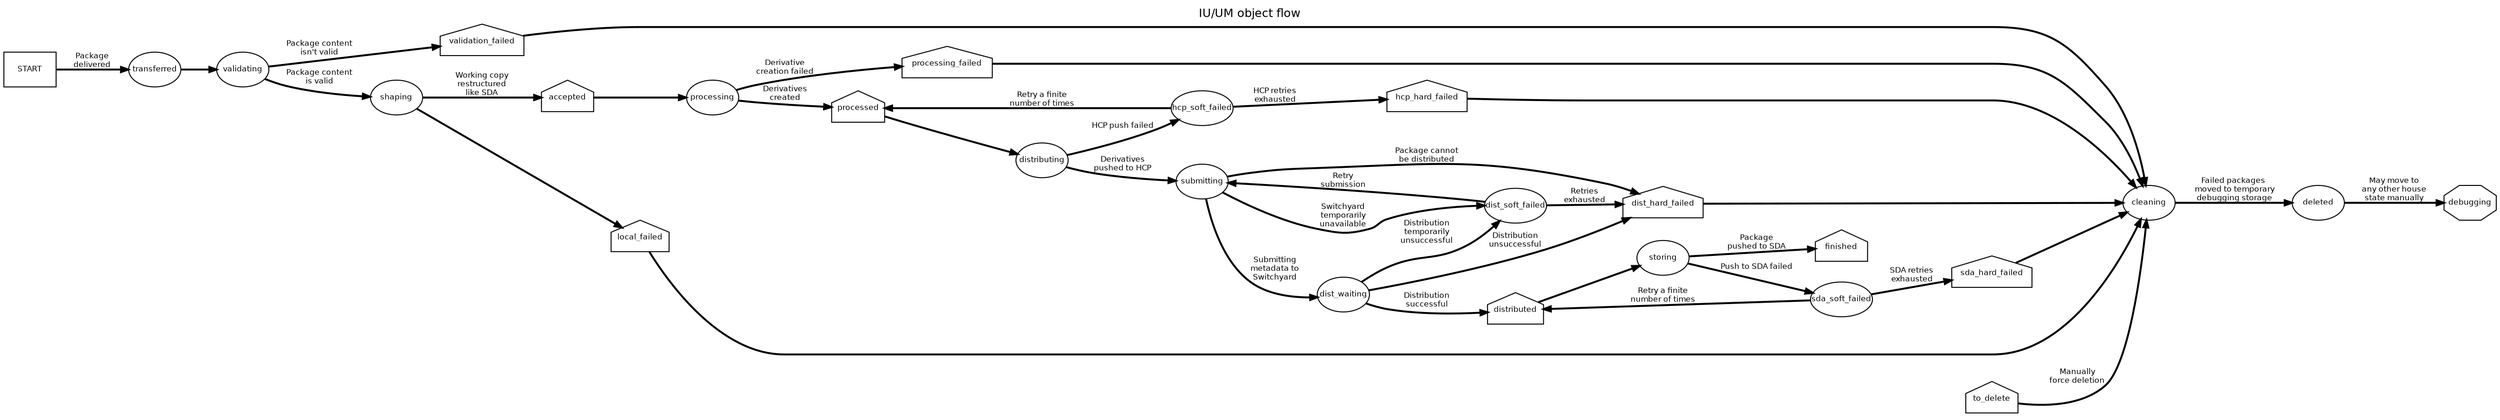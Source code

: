 digraph {
    /* my usual settings */
    node [
        margin = 0,
        fontsize = 8,
        fontname = "Helvetica",
        shape = "oval",
        ];
    edge [
        margin = 0,
        fontsize = 8,
        fontname = "Helvetica",
        arrowsize = .75,
        colorscheme = "set312",
        penwidth = 2,
        ];
    graph [
        labelloc = t,
        fontsize = 12,
        fontname = "Helvetica",
        rankdir = LR,
        ];

    label = "IU/UM object flow";

    start [label="START", shape="rectangle"];
    transferred; // [shape="house"];
    validating;
    validation_failed [shape="house"];
    //moving;
    shaping;
    local_failed [shape="house"];
    accepted [shape="house"];
    processing;
    processing_failed [shape="house"];
    processed [shape="house"];
    storing;
    //stored [shape="house"];
    sda_soft_failed;
    sda_hard_failed[shape="house"];
    distributing;
    hcp_soft_failed;
    hcp_hard_failed [shape="house"];
    dist_hard_failed [shape="house"];
    submitting;
    dist_waiting;
    distributed [shape="house"];
    cleaning;

    finished [shape="house"];
    to_delete [shape="house"];
    deleted;
    debugging [shape="octagon"];


    start->transferred [label="Package\ndelivered"];
    transferred-> validating;
    validating -> shaping [label="Package content\nis valid"];
    validating -> validation_failed [label="Package content\nisn't valid"];
    validation_failed -> cleaning;
    //moving -> shaping [label="Moved package to\n working storage"];
    //moving -> local_failed;
    shaping -> accepted [label="Working copy\nrestructured\nlike SDA"];
    shaping -> local_failed;
    local_failed -> cleaning;
    accepted -> processing;
    processing -> processed [label="Derivatives\ncreated"];
    processing -> processing_failed [label="Derivative\ncreation failed"];
    processing_failed -> cleaning;
    
    
    processed -> distributing;
    distributing -> submitting [label="Derivatives\npushed to HCP"];
    distributing -> hcp_soft_failed [label="HCP push failed"];
    hcp_soft_failed ->processed [label="Retry a finite\nnumber of times"];
    hcp_soft_failed -> hcp_hard_failed [label="HCP retries\nexhausted"];
    hcp_hard_failed -> cleaning;
    submitting -> dist_waiting [label="Submitting\nmetadata to\nSwitchyard"];
    submitting -> dist_soft_failed [label="Switchyard\ntemporarily\nunavailable"];
    submitting -> dist_hard_failed [label="Package cannot\nbe distributed"];
    dist_waiting -> distributed [label="Distribution\nsuccessful"];
    dist_waiting -> dist_hard_failed [label="Distribution\nunsuccessful"];
    dist_waiting -> dist_soft_failed [label="Distribution\ntemporarily\nunsuccessful"]
    dist_soft_failed -> dist_hard_failed [label="Retries\nexhausted"];
    dist_soft_failed -> submitting [label="Retry\nsubmission"];
    dist_hard_failed -> cleaning;
    


    
    distributed -> storing;
    storing -> finished [label="Package\npushed to SDA"];
    storing -> sda_soft_failed [label="Push to SDA failed"];
    sda_soft_failed -> distributed [label="Retry a finite\nnumber of times"];
    sda_soft_failed -> sda_hard_failed [label="SDA retries\nexhausted"];
    sda_hard_failed -> cleaning;
    
    
    
    to_delete -> cleaning [label="Manually\nforce deletion"];
    cleaning -> deleted [label="Failed packages\n moved to temporary\n debugging storage"];
    deleted -> debugging [label="May move to\nany other house\nstate manually"];

}